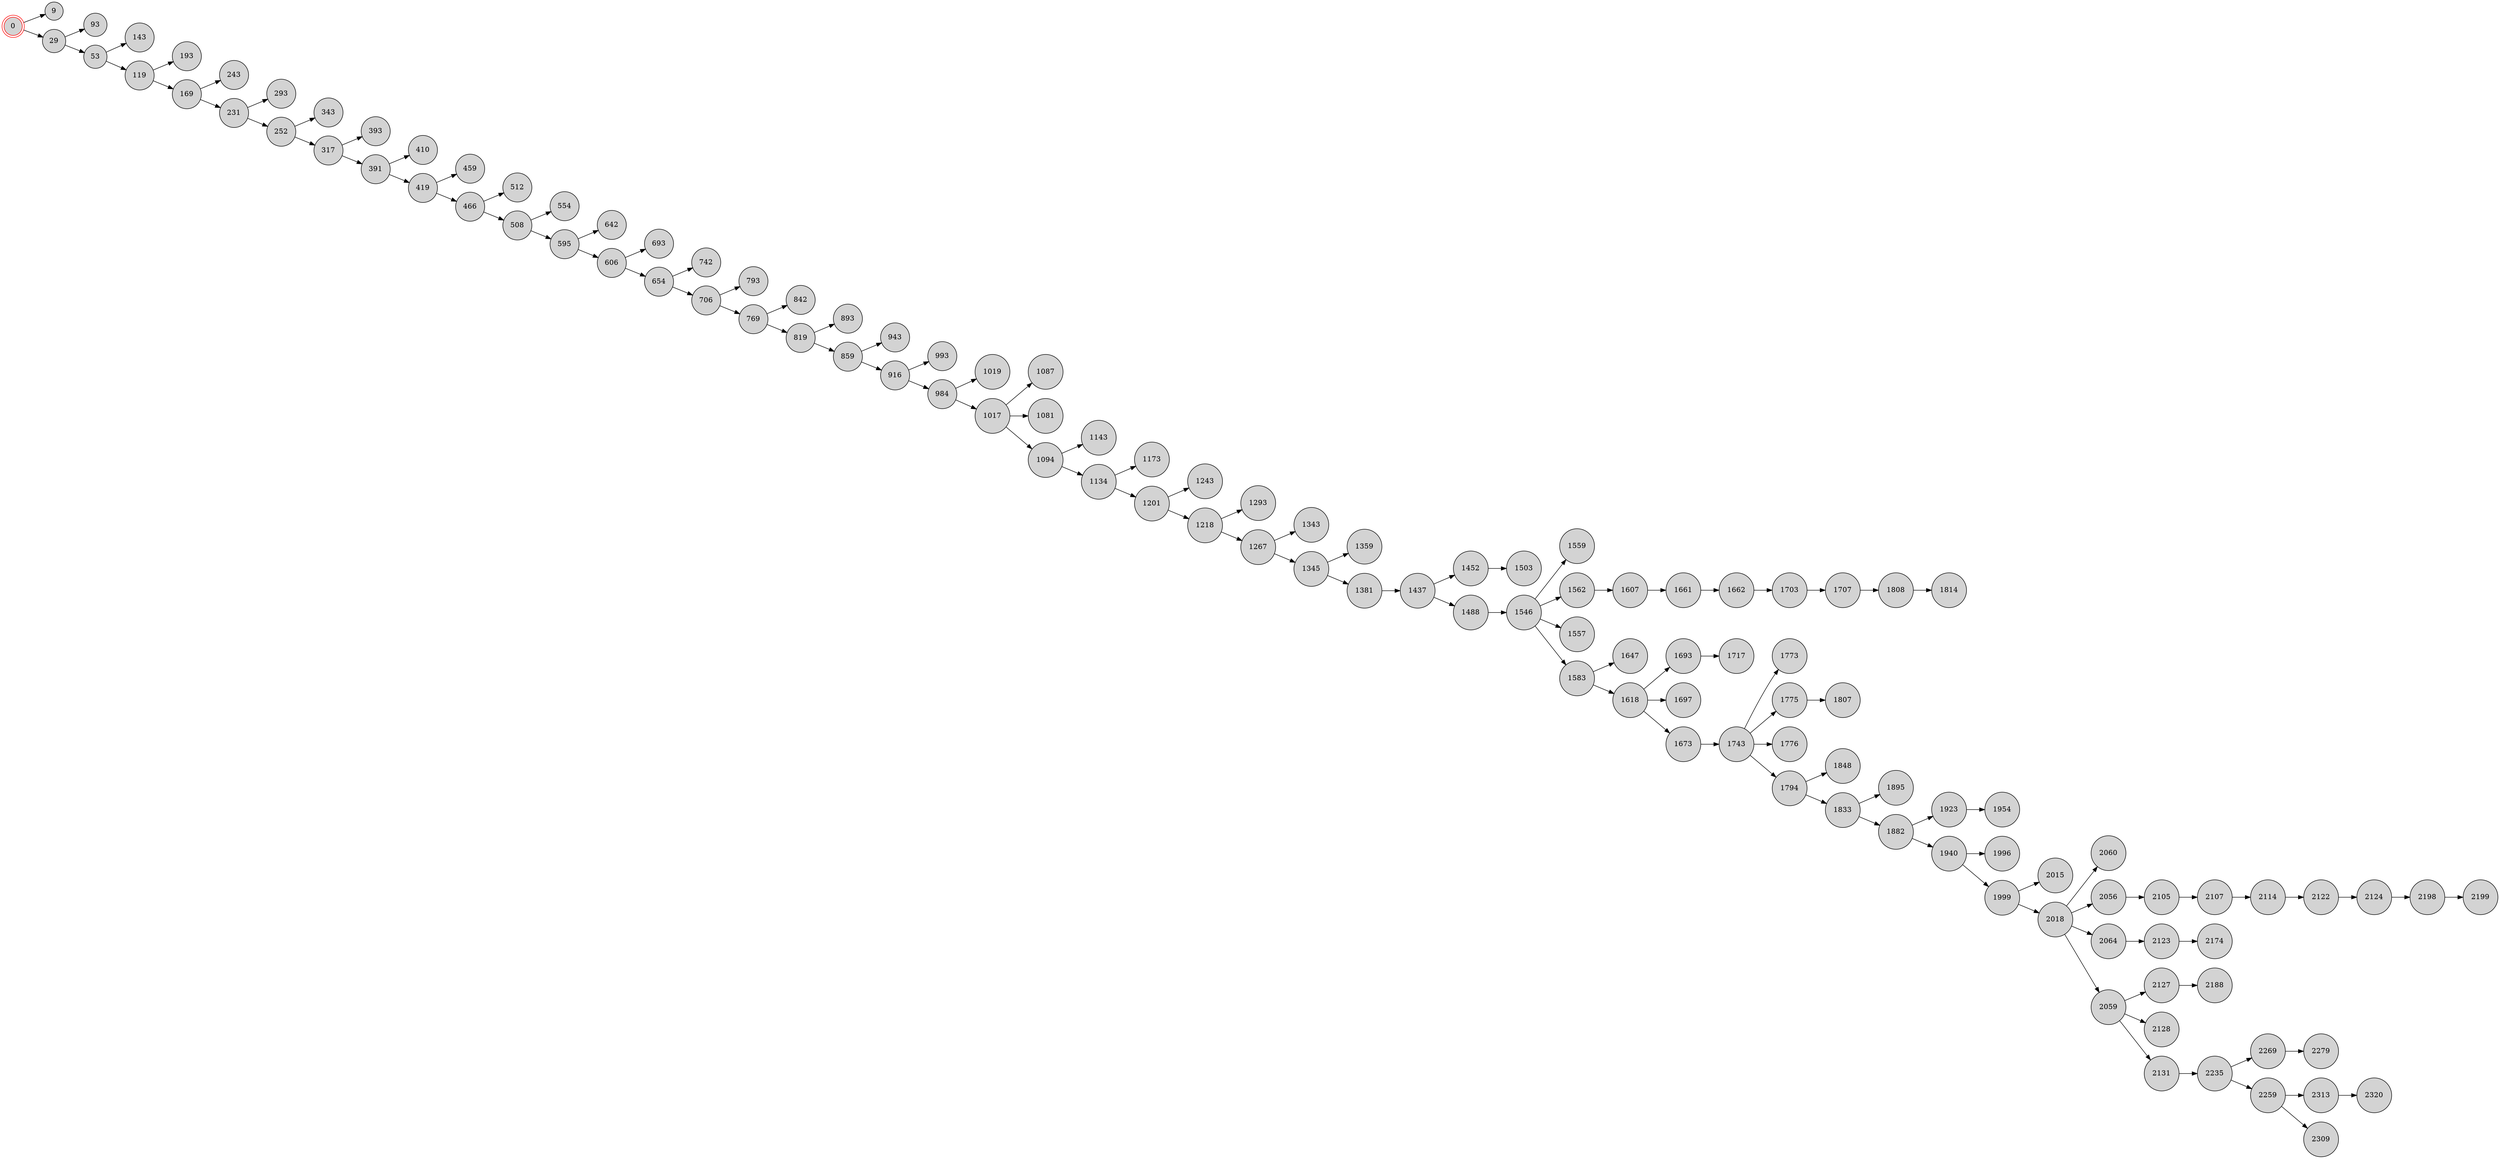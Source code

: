 digraph BlockchainTree {
    rankdir=LR;
    node [shape=circle, style=filled, fillcolor=lightgray];

    0 [shape=doublecircle, color=red];
    0 -> 9;
    0 -> 29;
    29 -> 93;
    29 -> 53;
    53 -> 143;
    53 -> 119;
    119 -> 193;
    119 -> 169;
    169 -> 243;
    169 -> 231;
    231 -> 293;
    231 -> 252;
    252 -> 343;
    252 -> 317;
    317 -> 393;
    317 -> 391;
    391 -> 410;
    391 -> 419;
    419 -> 459;
    419 -> 466;
    466 -> 512;
    466 -> 508;
    508 -> 554;
    508 -> 595;
    595 -> 642;
    595 -> 606;
    606 -> 693;
    606 -> 654;
    654 -> 742;
    654 -> 706;
    706 -> 793;
    706 -> 769;
    769 -> 842;
    769 -> 819;
    819 -> 893;
    819 -> 859;
    859 -> 943;
    859 -> 916;
    916 -> 993;
    916 -> 984;
    984 -> 1019;
    984 -> 1017;
    1017 -> 1087;
    1017 -> 1081;
    1017 -> 1094;
    1094 -> 1143;
    1094 -> 1134;
    1134 -> 1173;
    1134 -> 1201;
    1201 -> 1243;
    1201 -> 1218;
    1218 -> 1293;
    1218 -> 1267;
    1267 -> 1343;
    1267 -> 1345;
    1345 -> 1359;
    1345 -> 1381;
    1381 -> 1437;
    1437 -> 1452;
    1452 -> 1503;
    1437 -> 1488;
    1488 -> 1546;
    1546 -> 1559;
    1546 -> 1562;
    1546 -> 1557;
    1546 -> 1583;
    1583 -> 1647;
    1562 -> 1607;
    1607 -> 1661;
    1583 -> 1618;
    1618 -> 1693;
    1661 -> 1662;
    1618 -> 1697;
    1662 -> 1703;
    1693 -> 1717;
    1618 -> 1673;
    1673 -> 1743;
    1743 -> 1773;
    1743 -> 1775;
    1703 -> 1707;
    1775 -> 1807;
    1743 -> 1776;
    1707 -> 1808;
    1743 -> 1794;
    1794 -> 1848;
    1794 -> 1833;
    1833 -> 1895;
    1808 -> 1814;
    1833 -> 1882;
    1882 -> 1923;
    1923 -> 1954;
    1882 -> 1940;
    1940 -> 1996;
    1940 -> 1999;
    1999 -> 2015;
    1999 -> 2018;
    2018 -> 2060;
    2018 -> 2056;
    2056 -> 2105;
    2105 -> 2107;
    2107 -> 2114;
    2018 -> 2064;
    2114 -> 2122;
    2018 -> 2059;
    2059 -> 2127;
    2059 -> 2128;
    2064 -> 2123;
    2123 -> 2174;
    2127 -> 2188;
    2122 -> 2124;
    2124 -> 2198;
    2059 -> 2131;
    2131 -> 2235;
    2235 -> 2269;
    2269 -> 2279;
    2198 -> 2199;
    2235 -> 2259;
    2259 -> 2313;
    2259 -> 2309;
    2313 -> 2320;
}
